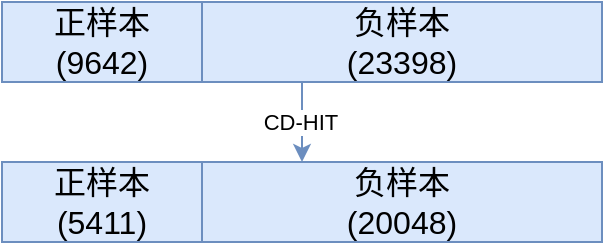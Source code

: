 <mxfile version="24.2.5" type="github">
  <diagram name="第 1 页" id="2eIaS--dD9Sg1QKY_Eh7">
    <mxGraphModel dx="819" dy="426" grid="1" gridSize="10" guides="1" tooltips="1" connect="1" arrows="1" fold="1" page="1" pageScale="1" pageWidth="827" pageHeight="1169" math="0" shadow="0">
      <root>
        <mxCell id="0" />
        <mxCell id="1" parent="0" />
        <mxCell id="KfB-ui429Jj-DYy8oH_9-15" value="" style="group" vertex="1" connectable="0" parent="1">
          <mxGeometry x="260" y="200" width="300" height="40" as="geometry" />
        </mxCell>
        <mxCell id="KfB-ui429Jj-DYy8oH_9-2" value="&lt;span style=&quot;background-color: initial; font-size: 16px;&quot;&gt;负样本&lt;/span&gt;&lt;div style=&quot;font-size: 16px;&quot;&gt;&lt;span style=&quot;background-color: initial; font-size: 16px;&quot;&gt;(23398)&lt;/span&gt;&lt;/div&gt;" style="rounded=0;whiteSpace=wrap;html=1;fillColor=#dae8fc;container=0;strokeColor=#6c8ebf;fontSize=16;" vertex="1" parent="KfB-ui429Jj-DYy8oH_9-15">
          <mxGeometry x="100" width="200" height="40" as="geometry" />
        </mxCell>
        <mxCell id="KfB-ui429Jj-DYy8oH_9-1" value="&lt;span style=&quot;background-color: initial; font-size: 16px;&quot;&gt;正样本&lt;/span&gt;&lt;div style=&quot;font-size: 16px;&quot;&gt;&lt;span style=&quot;background-color: initial; font-size: 16px;&quot;&gt;(9642)&lt;/span&gt;&lt;/div&gt;" style="rounded=0;whiteSpace=wrap;html=1;fillColor=#dae8fc;container=0;strokeColor=#6c8ebf;fontSize=16;" vertex="1" parent="KfB-ui429Jj-DYy8oH_9-15">
          <mxGeometry width="100" height="40" as="geometry" />
        </mxCell>
        <mxCell id="KfB-ui429Jj-DYy8oH_9-16" value="" style="group" vertex="1" connectable="0" parent="1">
          <mxGeometry x="260" y="280" width="300" height="40" as="geometry" />
        </mxCell>
        <mxCell id="KfB-ui429Jj-DYy8oH_9-10" value="" style="group;fillColor=#dae8fc;strokeColor=#6c8ebf;container=0;" vertex="1" connectable="0" parent="KfB-ui429Jj-DYy8oH_9-16">
          <mxGeometry x="20" width="280" height="40" as="geometry" />
        </mxCell>
        <mxCell id="KfB-ui429Jj-DYy8oH_9-11" value="&lt;span style=&quot;background-color: initial; font-size: 16px;&quot;&gt;负样本&lt;/span&gt;&lt;div style=&quot;font-size: 16px;&quot;&gt;&lt;span style=&quot;background-color: initial; font-size: 16px;&quot;&gt;(20048)&lt;/span&gt;&lt;/div&gt;" style="rounded=0;whiteSpace=wrap;html=1;fillColor=#dae8fc;container=0;strokeColor=#6c8ebf;fontSize=16;" vertex="1" parent="KfB-ui429Jj-DYy8oH_9-16">
          <mxGeometry x="100" width="200" height="40" as="geometry" />
        </mxCell>
        <mxCell id="KfB-ui429Jj-DYy8oH_9-12" value="&lt;span style=&quot;background-color: initial; font-size: 16px;&quot;&gt;正样本&lt;/span&gt;&lt;div style=&quot;font-size: 16px;&quot;&gt;&lt;span style=&quot;background-color: initial; font-size: 16px;&quot;&gt;(5411)&lt;/span&gt;&lt;/div&gt;" style="rounded=0;whiteSpace=wrap;html=1;fillColor=#dae8fc;container=0;strokeColor=#6c8ebf;fontSize=16;" vertex="1" parent="KfB-ui429Jj-DYy8oH_9-16">
          <mxGeometry width="100" height="40" as="geometry" />
        </mxCell>
        <mxCell id="KfB-ui429Jj-DYy8oH_9-17" value="" style="endArrow=classic;html=1;rounded=0;exitX=0.25;exitY=1;exitDx=0;exitDy=0;entryX=0.25;entryY=0;entryDx=0;entryDy=0;fillColor=#dae8fc;strokeColor=#6c8ebf;" edge="1" parent="1" source="KfB-ui429Jj-DYy8oH_9-2" target="KfB-ui429Jj-DYy8oH_9-11">
          <mxGeometry width="50" height="50" relative="1" as="geometry">
            <mxPoint x="420" y="310" as="sourcePoint" />
            <mxPoint x="470" y="260" as="targetPoint" />
          </mxGeometry>
        </mxCell>
        <mxCell id="KfB-ui429Jj-DYy8oH_9-19" value="CD-HIT" style="edgeLabel;html=1;align=center;verticalAlign=middle;resizable=0;points=[];labelBackgroundColor=default;" vertex="1" connectable="0" parent="KfB-ui429Jj-DYy8oH_9-17">
          <mxGeometry x="-0.012" y="-1" relative="1" as="geometry">
            <mxPoint as="offset" />
          </mxGeometry>
        </mxCell>
      </root>
    </mxGraphModel>
  </diagram>
</mxfile>
